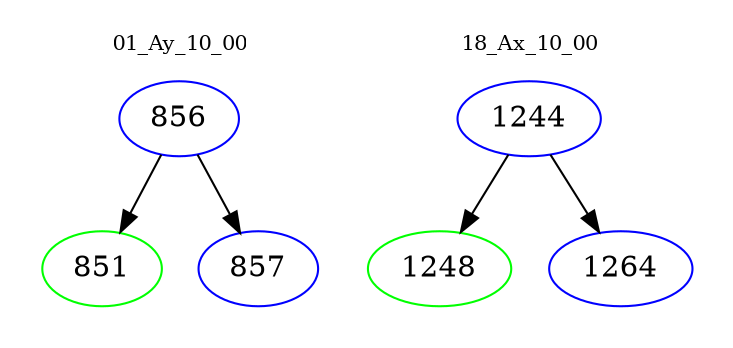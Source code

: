 digraph{
subgraph cluster_0 {
color = white
label = "01_Ay_10_00";
fontsize=10;
T0_856 [label="856", color="blue"]
T0_856 -> T0_851 [color="black"]
T0_851 [label="851", color="green"]
T0_856 -> T0_857 [color="black"]
T0_857 [label="857", color="blue"]
}
subgraph cluster_1 {
color = white
label = "18_Ax_10_00";
fontsize=10;
T1_1244 [label="1244", color="blue"]
T1_1244 -> T1_1248 [color="black"]
T1_1248 [label="1248", color="green"]
T1_1244 -> T1_1264 [color="black"]
T1_1264 [label="1264", color="blue"]
}
}
